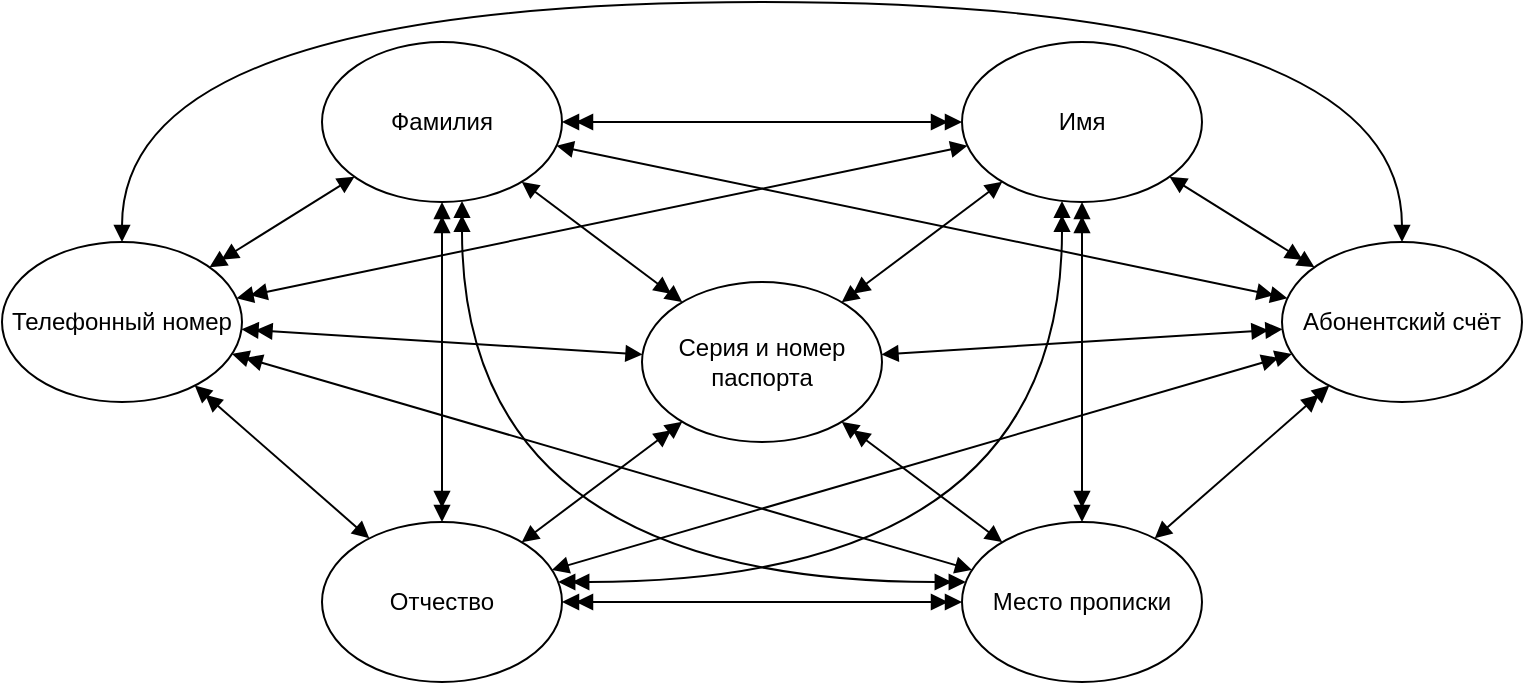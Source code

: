 <mxfile version="16.1.0" type="device"><diagram id="bjiwIFPa3C7VZGjJZWLB" name="Page-1"><mxGraphModel dx="2062" dy="1104" grid="1" gridSize="10" guides="1" tooltips="1" connect="1" arrows="1" fold="1" page="1" pageScale="1" pageWidth="827" pageHeight="1169" background="none" math="0" shadow="0"><root><mxCell id="0"/><mxCell id="1" parent="0"/><mxCell id="OgdQoFX8DZ056ajtmQ7H-3" value="Серия и номер паспорта" style="ellipse;whiteSpace=wrap;html=1;" parent="1" vertex="1"><mxGeometry x="360" y="360" width="120" height="80" as="geometry"/></mxCell><mxCell id="OgdQoFX8DZ056ajtmQ7H-4" value="Фамилия" style="ellipse;whiteSpace=wrap;html=1;" parent="1" vertex="1"><mxGeometry x="200" y="240" width="120" height="80" as="geometry"/></mxCell><mxCell id="OgdQoFX8DZ056ajtmQ7H-5" value="Имя" style="ellipse;whiteSpace=wrap;html=1;" parent="1" vertex="1"><mxGeometry x="520" y="240" width="120" height="80" as="geometry"/></mxCell><mxCell id="OgdQoFX8DZ056ajtmQ7H-6" value="Отчество" style="ellipse;whiteSpace=wrap;html=1;" parent="1" vertex="1"><mxGeometry x="200" y="480" width="120" height="80" as="geometry"/></mxCell><mxCell id="OgdQoFX8DZ056ajtmQ7H-7" value="Место прописки" style="ellipse;whiteSpace=wrap;html=1;" parent="1" vertex="1"><mxGeometry x="520" y="480" width="120" height="80" as="geometry"/></mxCell><mxCell id="OgdQoFX8DZ056ajtmQ7H-8" value="" style="endArrow=block;html=1;rounded=0;endFill=1;startArrow=doubleBlock;startFill=1;" parent="1" source="OgdQoFX8DZ056ajtmQ7H-3" target="OgdQoFX8DZ056ajtmQ7H-4" edge="1"><mxGeometry width="50" height="50" relative="1" as="geometry"><mxPoint x="350" y="360" as="sourcePoint"/><mxPoint x="290" y="320" as="targetPoint"/></mxGeometry></mxCell><mxCell id="OgdQoFX8DZ056ajtmQ7H-9" value="" style="endArrow=block;html=1;rounded=0;endFill=1;startArrow=doubleBlock;startFill=1;" parent="1" source="OgdQoFX8DZ056ajtmQ7H-3" target="OgdQoFX8DZ056ajtmQ7H-5" edge="1"><mxGeometry width="50" height="50" relative="1" as="geometry"><mxPoint x="390.067" y="380.146" as="sourcePoint"/><mxPoint x="309.862" y="319.896" as="targetPoint"/></mxGeometry></mxCell><mxCell id="OgdQoFX8DZ056ajtmQ7H-10" value="" style="endArrow=block;html=1;rounded=0;endFill=1;startArrow=doubleBlock;startFill=1;" parent="1" source="OgdQoFX8DZ056ajtmQ7H-3" target="OgdQoFX8DZ056ajtmQ7H-7" edge="1"><mxGeometry width="50" height="50" relative="1" as="geometry"><mxPoint x="469.933" y="380.146" as="sourcePoint"/><mxPoint x="550.138" y="319.896" as="targetPoint"/></mxGeometry></mxCell><mxCell id="OgdQoFX8DZ056ajtmQ7H-11" value="" style="endArrow=block;html=1;rounded=0;endFill=1;startArrow=doubleBlock;startFill=1;" parent="1" source="OgdQoFX8DZ056ajtmQ7H-3" target="OgdQoFX8DZ056ajtmQ7H-6" edge="1"><mxGeometry width="50" height="50" relative="1" as="geometry"><mxPoint x="479.933" y="390.146" as="sourcePoint"/><mxPoint x="560.138" y="329.896" as="targetPoint"/></mxGeometry></mxCell><mxCell id="OgdQoFX8DZ056ajtmQ7H-12" value="" style="endArrow=doubleBlock;html=1;rounded=0;endFill=1;startArrow=doubleBlock;startFill=1;" parent="1" source="OgdQoFX8DZ056ajtmQ7H-7" target="OgdQoFX8DZ056ajtmQ7H-5" edge="1"><mxGeometry width="50" height="50" relative="1" as="geometry"><mxPoint x="469.933" y="380.146" as="sourcePoint"/><mxPoint x="550.138" y="319.896" as="targetPoint"/></mxGeometry></mxCell><mxCell id="OgdQoFX8DZ056ajtmQ7H-13" value="" style="endArrow=doubleBlock;html=1;rounded=0;endFill=1;startArrow=doubleBlock;startFill=1;" parent="1" source="OgdQoFX8DZ056ajtmQ7H-7" target="OgdQoFX8DZ056ajtmQ7H-6" edge="1"><mxGeometry width="50" height="50" relative="1" as="geometry"><mxPoint x="590" y="490" as="sourcePoint"/><mxPoint x="590" y="330" as="targetPoint"/></mxGeometry></mxCell><mxCell id="OgdQoFX8DZ056ajtmQ7H-16" value="" style="endArrow=doubleBlock;html=1;rounded=0;endFill=1;startArrow=doubleBlock;startFill=1;" parent="1" source="OgdQoFX8DZ056ajtmQ7H-4" target="OgdQoFX8DZ056ajtmQ7H-6" edge="1"><mxGeometry width="50" height="50" relative="1" as="geometry"><mxPoint x="270" y="399.71" as="sourcePoint"/><mxPoint x="70" y="399.71" as="targetPoint"/></mxGeometry></mxCell><mxCell id="OgdQoFX8DZ056ajtmQ7H-17" value="" style="endArrow=doubleBlock;html=1;rounded=0;endFill=1;startArrow=doubleBlock;startFill=1;" parent="1" source="OgdQoFX8DZ056ajtmQ7H-4" target="OgdQoFX8DZ056ajtmQ7H-5" edge="1"><mxGeometry width="50" height="50" relative="1" as="geometry"><mxPoint x="590" y="490" as="sourcePoint"/><mxPoint x="590" y="330" as="targetPoint"/></mxGeometry></mxCell><mxCell id="OgdQoFX8DZ056ajtmQ7H-19" value="" style="endArrow=doubleBlock;html=1;rounded=0;endFill=1;startArrow=doubleBlock;startFill=1;edgeStyle=orthogonalEdgeStyle;curved=1;" parent="1" source="OgdQoFX8DZ056ajtmQ7H-6" target="OgdQoFX8DZ056ajtmQ7H-5" edge="1"><mxGeometry width="50" height="50" relative="1" as="geometry"><mxPoint x="531.093" y="522.399" as="sourcePoint"/><mxPoint x="280" y="329.441" as="targetPoint"/><Array as="points"><mxPoint x="570" y="510"/></Array></mxGeometry></mxCell><mxCell id="OgdQoFX8DZ056ajtmQ7H-20" value="" style="endArrow=doubleBlock;html=1;rounded=0;endFill=1;startArrow=doubleBlock;startFill=1;edgeStyle=orthogonalEdgeStyle;curved=1;" parent="1" source="OgdQoFX8DZ056ajtmQ7H-7" target="OgdQoFX8DZ056ajtmQ7H-4" edge="1"><mxGeometry width="50" height="50" relative="1" as="geometry"><mxPoint x="280" y="490.559" as="sourcePoint"/><mxPoint x="531.905" y="300" as="targetPoint"/><Array as="points"><mxPoint x="270" y="510"/></Array></mxGeometry></mxCell><mxCell id="x7_HmhT0hqNR8S2OMl2R-1" value="Телефонный номер" style="ellipse;whiteSpace=wrap;html=1;" parent="1" vertex="1"><mxGeometry x="40" y="340" width="120" height="80" as="geometry"/></mxCell><mxCell id="x7_HmhT0hqNR8S2OMl2R-2" value="Абонентский счёт" style="ellipse;whiteSpace=wrap;html=1;" parent="1" vertex="1"><mxGeometry x="680" y="340" width="120" height="80" as="geometry"/></mxCell><mxCell id="x7_HmhT0hqNR8S2OMl2R-3" value="" style="endArrow=block;html=1;rounded=0;endFill=1;startArrow=doubleBlock;startFill=1;" parent="1" source="x7_HmhT0hqNR8S2OMl2R-1" target="OgdQoFX8DZ056ajtmQ7H-3" edge="1"><mxGeometry width="50" height="50" relative="1" as="geometry"><mxPoint x="190.278" y="360.004" as="sourcePoint"/><mxPoint x="110.002" y="299.796" as="targetPoint"/></mxGeometry></mxCell><mxCell id="x7_HmhT0hqNR8S2OMl2R-4" value="" style="endArrow=block;html=1;rounded=0;endFill=1;startArrow=doubleBlock;startFill=1;" parent="1" source="x7_HmhT0hqNR8S2OMl2R-2" target="OgdQoFX8DZ056ajtmQ7H-3" edge="1"><mxGeometry width="50" height="50" relative="1" as="geometry"><mxPoint x="470.0" y="410" as="sourcePoint"/><mxPoint x="670.0" y="410" as="targetPoint"/></mxGeometry></mxCell><mxCell id="x7_HmhT0hqNR8S2OMl2R-5" value="" style="endArrow=block;html=1;rounded=0;endFill=1;startArrow=doubleBlock;startFill=1;" parent="1" source="x7_HmhT0hqNR8S2OMl2R-2" target="OgdQoFX8DZ056ajtmQ7H-5" edge="1"><mxGeometry width="50" height="50" relative="1" as="geometry"><mxPoint x="699.862" y="340.204" as="sourcePoint"/><mxPoint x="780.138" y="279.996" as="targetPoint"/></mxGeometry></mxCell><mxCell id="x7_HmhT0hqNR8S2OMl2R-6" value="" style="endArrow=block;html=1;rounded=0;endFill=1;startArrow=doubleBlock;startFill=1;" parent="1" source="x7_HmhT0hqNR8S2OMl2R-2" target="OgdQoFX8DZ056ajtmQ7H-7" edge="1"><mxGeometry width="50" height="50" relative="1" as="geometry"><mxPoint x="710.138" y="380.104" as="sourcePoint"/><mxPoint x="629.862" y="319.896" as="targetPoint"/></mxGeometry></mxCell><mxCell id="x7_HmhT0hqNR8S2OMl2R-7" value="" style="endArrow=block;html=1;rounded=0;endFill=1;startArrow=doubleBlock;startFill=1;" parent="1" source="x7_HmhT0hqNR8S2OMl2R-1" target="OgdQoFX8DZ056ajtmQ7H-4" edge="1"><mxGeometry width="50" height="50" relative="1" as="geometry"><mxPoint x="720.138" y="390.104" as="sourcePoint"/><mxPoint x="639.862" y="329.896" as="targetPoint"/></mxGeometry></mxCell><mxCell id="x7_HmhT0hqNR8S2OMl2R-8" value="" style="endArrow=block;html=1;rounded=0;endFill=1;startArrow=doubleBlock;startFill=1;" parent="1" source="x7_HmhT0hqNR8S2OMl2R-1" target="OgdQoFX8DZ056ajtmQ7H-6" edge="1"><mxGeometry width="50" height="50" relative="1" as="geometry"><mxPoint x="730.138" y="400.104" as="sourcePoint"/><mxPoint x="649.862" y="339.896" as="targetPoint"/></mxGeometry></mxCell><mxCell id="x7_HmhT0hqNR8S2OMl2R-9" value="" style="endArrow=block;html=1;rounded=0;endFill=1;startArrow=block;startFill=1;edgeStyle=orthogonalEdgeStyle;curved=1;" parent="1" source="x7_HmhT0hqNR8S2OMl2R-1" target="x7_HmhT0hqNR8S2OMl2R-2" edge="1"><mxGeometry width="50" height="50" relative="1" as="geometry"><mxPoint x="360.0" y="610" as="sourcePoint"/><mxPoint x="560.0" y="610" as="targetPoint"/><Array as="points"><mxPoint x="100" y="220"/><mxPoint x="740" y="220"/></Array></mxGeometry></mxCell><mxCell id="x7_HmhT0hqNR8S2OMl2R-18" value="" style="endArrow=block;html=1;rounded=0;endFill=1;startArrow=doubleBlock;startFill=1;" parent="1" source="x7_HmhT0hqNR8S2OMl2R-1" target="OgdQoFX8DZ056ajtmQ7H-7" edge="1"><mxGeometry width="50" height="50" relative="1" as="geometry"><mxPoint x="170.0" y="410" as="sourcePoint"/><mxPoint x="370.0" y="410" as="targetPoint"/></mxGeometry></mxCell><mxCell id="x7_HmhT0hqNR8S2OMl2R-19" value="" style="endArrow=block;html=1;rounded=0;endFill=1;startArrow=doubleBlock;startFill=1;" parent="1" source="x7_HmhT0hqNR8S2OMl2R-1" target="OgdQoFX8DZ056ajtmQ7H-5" edge="1"><mxGeometry width="50" height="50" relative="1" as="geometry"><mxPoint x="164.975" y="406.024" as="sourcePoint"/><mxPoint x="535.001" y="514.013" as="targetPoint"/></mxGeometry></mxCell><mxCell id="x7_HmhT0hqNR8S2OMl2R-20" value="" style="endArrow=block;html=1;rounded=0;endFill=1;startArrow=doubleBlock;startFill=1;" parent="1" source="x7_HmhT0hqNR8S2OMl2R-2" target="OgdQoFX8DZ056ajtmQ7H-4" edge="1"><mxGeometry width="50" height="50" relative="1" as="geometry"><mxPoint x="167.291" y="378.116" as="sourcePoint"/><mxPoint x="532.731" y="301.931" as="targetPoint"/></mxGeometry></mxCell><mxCell id="x7_HmhT0hqNR8S2OMl2R-21" value="" style="endArrow=block;html=1;rounded=0;endFill=1;startArrow=doubleBlock;startFill=1;" parent="1" source="x7_HmhT0hqNR8S2OMl2R-2" target="OgdQoFX8DZ056ajtmQ7H-6" edge="1"><mxGeometry width="50" height="50" relative="1" as="geometry"><mxPoint x="693.805" y="395.983" as="sourcePoint"/><mxPoint x="326.18" y="304.045" as="targetPoint"/></mxGeometry></mxCell></root></mxGraphModel></diagram></mxfile>